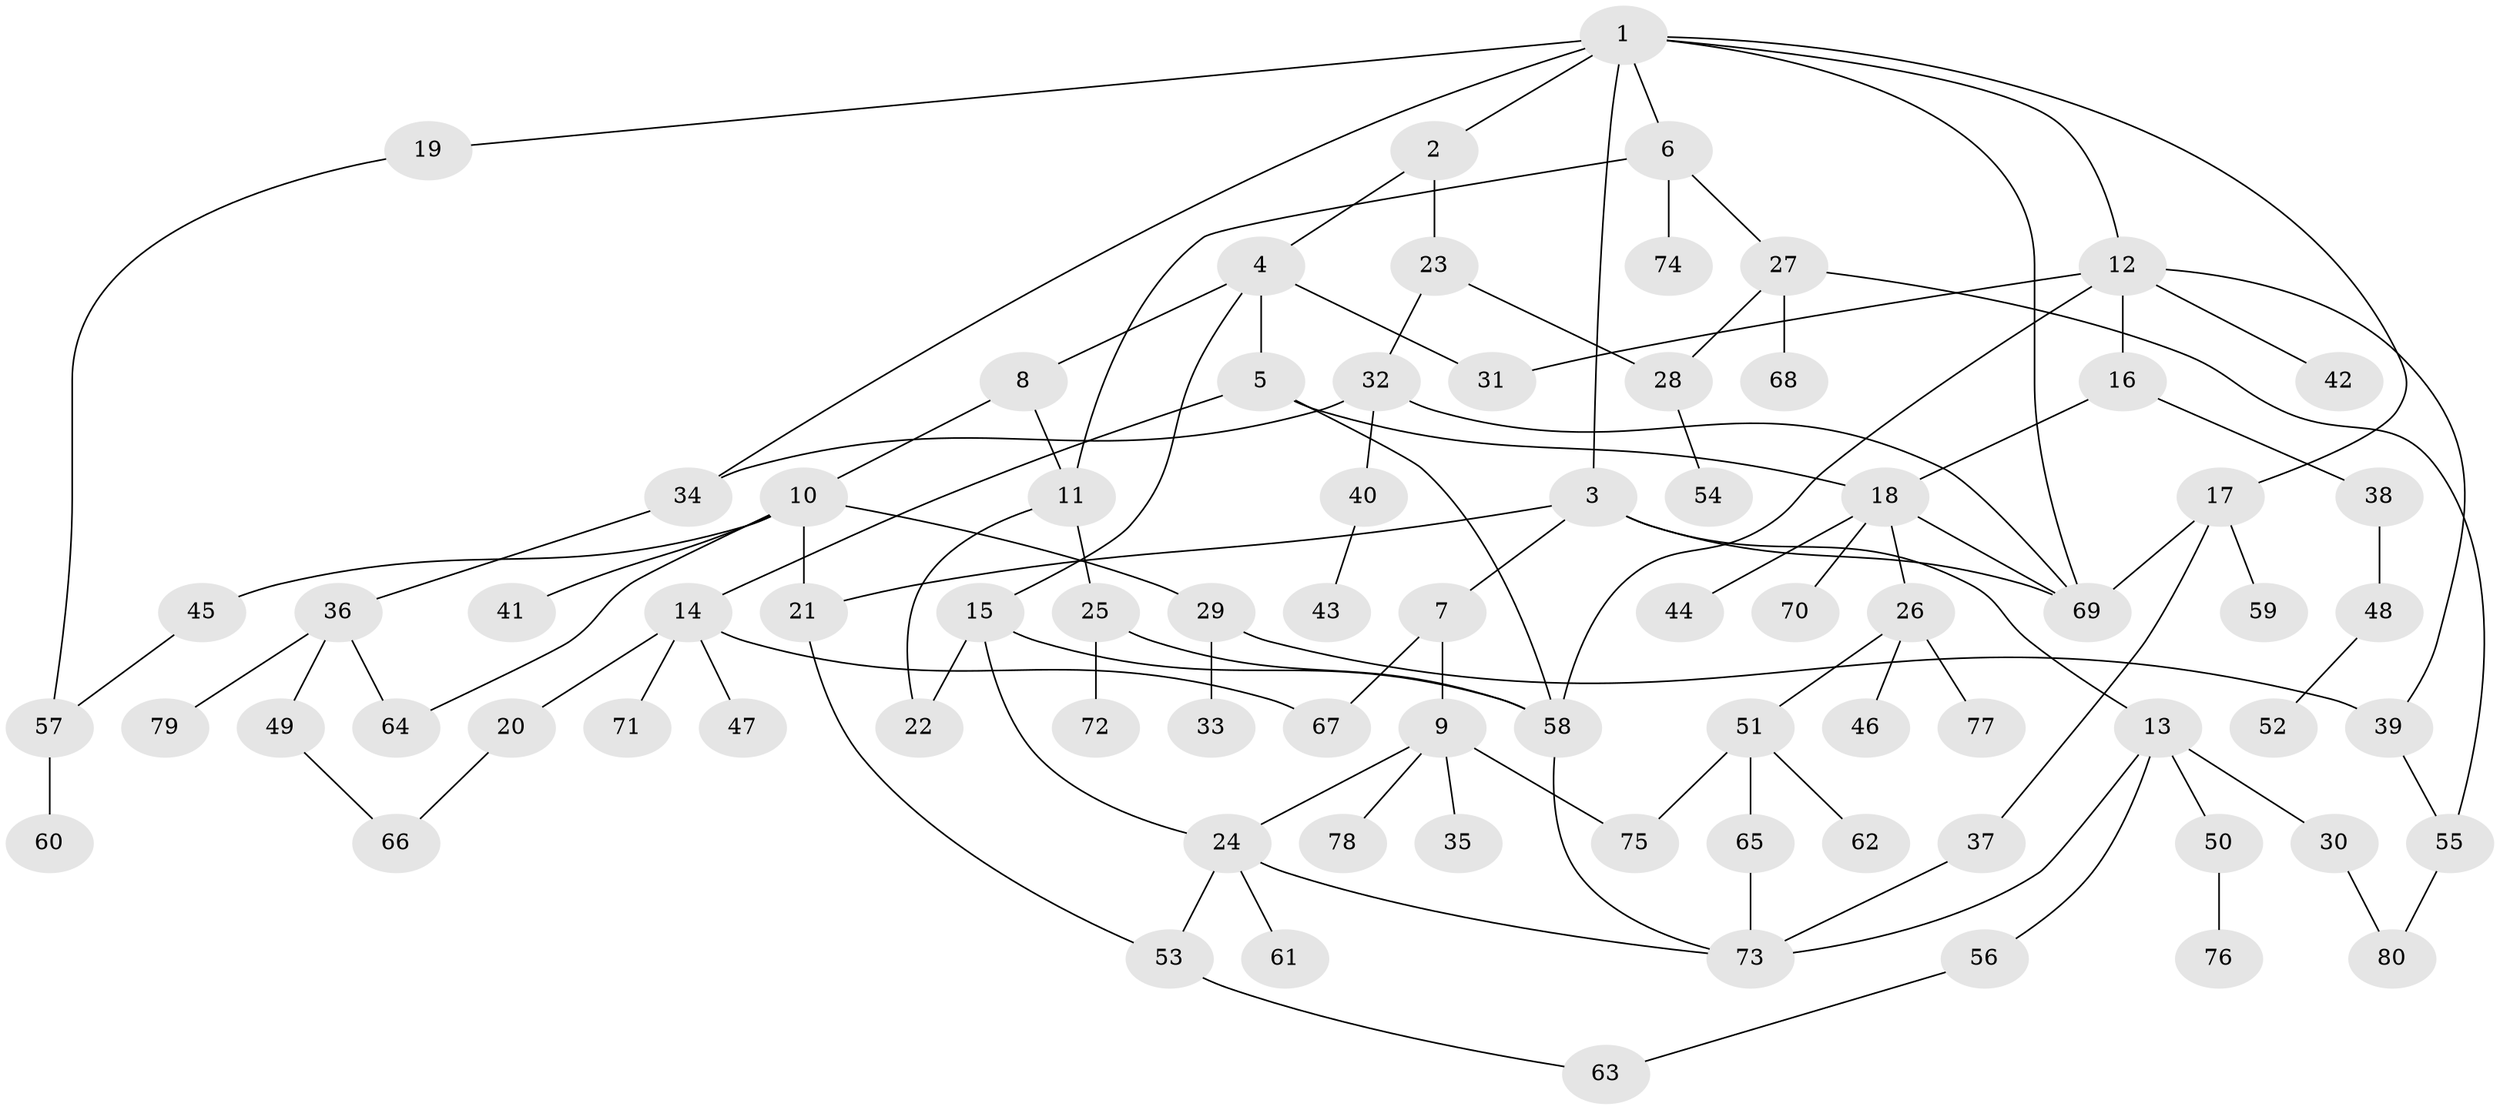 // coarse degree distribution, {10: 0.018518518518518517, 4: 0.12962962962962962, 6: 0.037037037037037035, 7: 0.037037037037037035, 3: 0.12962962962962962, 9: 0.018518518518518517, 5: 0.07407407407407407, 8: 0.018518518518518517, 2: 0.24074074074074073, 1: 0.2962962962962963}
// Generated by graph-tools (version 1.1) at 2025/41/03/06/25 10:41:30]
// undirected, 80 vertices, 108 edges
graph export_dot {
graph [start="1"]
  node [color=gray90,style=filled];
  1;
  2;
  3;
  4;
  5;
  6;
  7;
  8;
  9;
  10;
  11;
  12;
  13;
  14;
  15;
  16;
  17;
  18;
  19;
  20;
  21;
  22;
  23;
  24;
  25;
  26;
  27;
  28;
  29;
  30;
  31;
  32;
  33;
  34;
  35;
  36;
  37;
  38;
  39;
  40;
  41;
  42;
  43;
  44;
  45;
  46;
  47;
  48;
  49;
  50;
  51;
  52;
  53;
  54;
  55;
  56;
  57;
  58;
  59;
  60;
  61;
  62;
  63;
  64;
  65;
  66;
  67;
  68;
  69;
  70;
  71;
  72;
  73;
  74;
  75;
  76;
  77;
  78;
  79;
  80;
  1 -- 2;
  1 -- 3;
  1 -- 6;
  1 -- 12;
  1 -- 17;
  1 -- 19;
  1 -- 34;
  1 -- 69;
  2 -- 4;
  2 -- 23;
  3 -- 7;
  3 -- 13;
  3 -- 69;
  3 -- 21;
  4 -- 5;
  4 -- 8;
  4 -- 15;
  4 -- 31;
  5 -- 14;
  5 -- 18;
  5 -- 58;
  6 -- 11;
  6 -- 27;
  6 -- 74;
  7 -- 9;
  7 -- 67;
  8 -- 10;
  8 -- 11;
  9 -- 24;
  9 -- 35;
  9 -- 78;
  9 -- 75;
  10 -- 21;
  10 -- 29;
  10 -- 41;
  10 -- 45;
  10 -- 64;
  11 -- 22;
  11 -- 25;
  12 -- 16;
  12 -- 39;
  12 -- 42;
  12 -- 31;
  12 -- 58;
  13 -- 30;
  13 -- 50;
  13 -- 56;
  13 -- 73;
  14 -- 20;
  14 -- 47;
  14 -- 67;
  14 -- 71;
  15 -- 22;
  15 -- 58;
  15 -- 24;
  16 -- 38;
  16 -- 18;
  17 -- 37;
  17 -- 59;
  17 -- 69;
  18 -- 26;
  18 -- 44;
  18 -- 70;
  18 -- 69;
  19 -- 57;
  20 -- 66;
  21 -- 53;
  23 -- 32;
  23 -- 28;
  24 -- 61;
  24 -- 73;
  24 -- 53;
  25 -- 72;
  25 -- 58;
  26 -- 46;
  26 -- 51;
  26 -- 77;
  27 -- 28;
  27 -- 55;
  27 -- 68;
  28 -- 54;
  29 -- 33;
  29 -- 39;
  30 -- 80;
  32 -- 40;
  32 -- 69;
  32 -- 34;
  34 -- 36;
  36 -- 49;
  36 -- 79;
  36 -- 64;
  37 -- 73;
  38 -- 48;
  39 -- 55;
  40 -- 43;
  45 -- 57;
  48 -- 52;
  49 -- 66;
  50 -- 76;
  51 -- 62;
  51 -- 65;
  51 -- 75;
  53 -- 63;
  55 -- 80;
  56 -- 63;
  57 -- 60;
  58 -- 73;
  65 -- 73;
}
